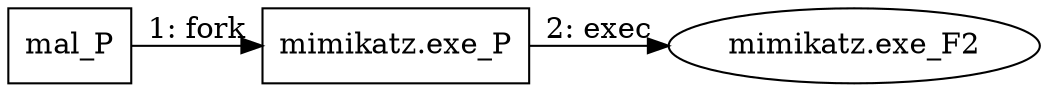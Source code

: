 digraph "T1134.005" {
rankdir="LR"
size="9"
fixedsize="false"
splines="true"
nodesep=0.3
ranksep=0
fontsize=10
overlap="scalexy"
engine= "neato"
	"mal_P" [node_type=Process shape=box]
	"mimikatz.exe_P" [node_type=Process shape=box]
	"mimikatz.exe_F2" [node_type=File shape=ellipse]
	"mal_P" -> "mimikatz.exe_P" [label="1: fork"]
	"mimikatz.exe_P" -> "mimikatz.exe_F2" [label="2: exec"]
}
